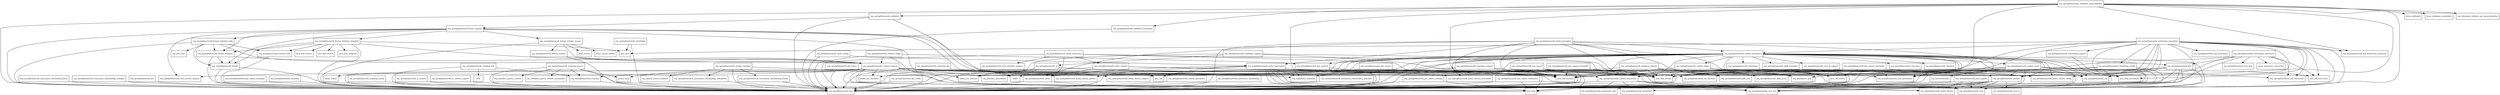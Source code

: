 digraph spring_context_5_2_0_RC1_package_dependencies {
  node [shape = box, fontsize=10.0];
  org_springframework_cache -> java_lang;
  org_springframework_cache -> org_springframework_lang;
  org_springframework_cache_annotation -> java_lang;
  org_springframework_cache_annotation -> java_lang_invoke;
  org_springframework_cache_annotation -> java_util_function;
  org_springframework_cache_annotation -> java_util_stream;
  org_springframework_cache_annotation -> org_aopalliance_aop;
  org_springframework_cache_annotation -> org_springframework_cache;
  org_springframework_cache_annotation -> org_springframework_cache_interceptor;
  org_springframework_cache_annotation -> org_springframework_context_annotation;
  org_springframework_cache_annotation -> org_springframework_core_annotation;
  org_springframework_cache_annotation -> org_springframework_lang;
  org_springframework_cache_concurrent -> java_lang_invoke;
  org_springframework_cache_concurrent -> java_util_function;
  org_springframework_cache_concurrent -> org_springframework_cache;
  org_springframework_cache_concurrent -> org_springframework_cache_support;
  org_springframework_cache_concurrent -> org_springframework_core_serializer_support;
  org_springframework_cache_concurrent -> org_springframework_lang;
  org_springframework_cache_config -> org_springframework_cache_interceptor;
  org_springframework_cache_config -> org_springframework_lang;
  org_springframework_cache_interceptor -> java_lang;
  org_springframework_cache_interceptor -> java_lang_invoke;
  org_springframework_cache_interceptor -> java_util;
  org_springframework_cache_interceptor -> java_util_function;
  org_springframework_cache_interceptor -> org_aopalliance_aop;
  org_springframework_cache_interceptor -> org_aopalliance_intercept;
  org_springframework_cache_interceptor -> org_springframework_beans_factory;
  org_springframework_cache_interceptor -> org_springframework_beans_factory_annotation;
  org_springframework_cache_interceptor -> org_springframework_cache;
  org_springframework_cache_interceptor -> org_springframework_context_expression;
  org_springframework_cache_interceptor -> org_springframework_core;
  org_springframework_cache_interceptor -> org_springframework_expression;
  org_springframework_cache_interceptor -> org_springframework_lang;
  org_springframework_cache_interceptor -> org_springframework_util_function;
  org_springframework_cache_support -> java_lang_invoke;
  org_springframework_cache_support -> java_util_function;
  org_springframework_cache_support -> org_springframework_cache;
  org_springframework_cache_support -> org_springframework_lang;
  org_springframework_context -> java_lang;
  org_springframework_context -> org_springframework_beans_factory;
  org_springframework_context -> org_springframework_core;
  org_springframework_context -> org_springframework_core_env;
  org_springframework_context -> org_springframework_core_io;
  org_springframework_context -> org_springframework_lang;
  org_springframework_context_annotation -> java_lang;
  org_springframework_context_annotation -> java_lang_annotation;
  org_springframework_context_annotation -> java_lang_invoke;
  org_springframework_context_annotation -> java_util;
  org_springframework_context_annotation -> java_util_function;
  org_springframework_context_annotation -> kotlin;
  org_springframework_context_annotation -> kotlin_jvm_functions;
  org_springframework_context_annotation -> kotlin_jvm_internal;
  org_springframework_context_annotation -> org_jetbrains_annotations;
  org_springframework_context_annotation -> org_springframework_beans_factory;
  org_springframework_context_annotation -> org_springframework_beans_factory_annotation;
  org_springframework_context_annotation -> org_springframework_beans_factory_config;
  org_springframework_context_annotation -> org_springframework_beans_factory_groovy;
  org_springframework_context_annotation -> org_springframework_beans_factory_support;
  org_springframework_context_annotation -> org_springframework_cglib_core;
  org_springframework_context_annotation -> org_springframework_cglib_proxy;
  org_springframework_context_annotation -> org_springframework_cglib_transform;
  org_springframework_context_annotation -> org_springframework_context;
  org_springframework_context_annotation -> org_springframework_context_event;
  org_springframework_context_annotation -> org_springframework_context_index;
  org_springframework_context_annotation -> org_springframework_core;
  org_springframework_context_annotation -> org_springframework_core_annotation;
  org_springframework_context_annotation -> org_springframework_core_env;
  org_springframework_context_annotation -> org_springframework_core_io_support;
  org_springframework_context_annotation -> org_springframework_core_type;
  org_springframework_context_annotation -> org_springframework_jmx_support;
  org_springframework_context_annotation -> org_springframework_jndi;
  org_springframework_context_annotation -> org_springframework_lang;
  org_springframework_context_annotation -> org_springframework_objenesis;
  org_springframework_context_annotation -> org_springframework_stereotype;
  org_springframework_context_annotation -> org_springframework_util;
  org_springframework_context_config -> org_springframework_context_support;
  org_springframework_context_config -> org_springframework_core_env;
  org_springframework_context_config -> org_springframework_jmx_support;
  org_springframework_context_config -> org_springframework_lang;
  org_springframework_context_event -> java_lang_invoke;
  org_springframework_context_event -> java_util_concurrent;
  org_springframework_context_event -> java_util_function;
  org_springframework_context_event -> org_aopalliance_intercept;
  org_springframework_context_event -> org_reactivestreams;
  org_springframework_context_event -> org_springframework_beans_factory;
  org_springframework_context_event -> org_springframework_context;
  org_springframework_context_event -> org_springframework_context_expression;
  org_springframework_context_event -> org_springframework_core;
  org_springframework_context_event -> org_springframework_core_annotation;
  org_springframework_context_event -> org_springframework_expression;
  org_springframework_context_event -> org_springframework_lang;
  org_springframework_context_event -> org_springframework_util;
  org_springframework_context_event -> org_springframework_util_concurrent;
  org_springframework_context_expression -> org_springframework_core;
  org_springframework_context_expression -> org_springframework_core_env;
  org_springframework_context_expression -> org_springframework_expression;
  org_springframework_context_expression -> org_springframework_expression_spel;
  org_springframework_context_expression -> org_springframework_lang;
  org_springframework_context_i18n -> org_springframework_lang;
  org_springframework_context_index -> java_lang_invoke;
  org_springframework_context_index -> java_util_function;
  org_springframework_context_index -> java_util_stream;
  org_springframework_context_index -> org_springframework_core;
  org_springframework_context_index -> org_springframework_lang;
  org_springframework_context_index -> org_springframework_util;
  org_springframework_context_support -> groovy_lang;
  org_springframework_context_support -> java_lang_invoke;
  org_springframework_context_support -> java_util_function;
  org_springframework_context_support -> kotlin;
  org_springframework_context_support -> kotlin_jvm_functions;
  org_springframework_context_support -> kotlin_jvm_internal;
  org_springframework_context_support -> kotlin_reflect;
  org_springframework_context_support -> org_jetbrains_annotations;
  org_springframework_context_support -> org_springframework_beans_factory;
  org_springframework_context_support -> org_springframework_beans_factory_config;
  org_springframework_context_support -> org_springframework_beans_factory_groovy;
  org_springframework_context_support -> org_springframework_beans_factory_support;
  org_springframework_context_support -> org_springframework_context;
  org_springframework_context_support -> org_springframework_core;
  org_springframework_context_support -> org_springframework_core_convert_support;
  org_springframework_context_support -> org_springframework_core_env;
  org_springframework_context_support -> org_springframework_lang;
  org_springframework_context_weaving -> org_aspectj_weaver_loadtime;
  org_springframework_context_weaving -> org_springframework_beans_factory;
  org_springframework_context_weaving -> org_springframework_instrument_classloading_tomcat;
  org_springframework_context_weaving -> org_springframework_instrument_classloading_websphere;
  org_springframework_context_weaving -> org_springframework_lang;
  org_springframework_ejb_access -> org_aopalliance_intercept;
  org_springframework_ejb_access -> org_springframework_lang;
  org_springframework_ejb_config -> org_springframework_lang;
  org_springframework_format -> java_lang;
  org_springframework_format -> org_springframework_lang;
  org_springframework_format_annotation -> org_springframework_lang;
  org_springframework_format_datetime -> org_springframework_context_support;
  org_springframework_format_datetime -> org_springframework_format;
  org_springframework_format_datetime -> org_springframework_lang;
  org_springframework_format_datetime_joda -> org_joda_time;
  org_springframework_format_datetime_joda -> org_springframework_context_i18n;
  org_springframework_format_datetime_joda -> org_springframework_context_support;
  org_springframework_format_datetime_joda -> org_springframework_format;
  org_springframework_format_datetime_joda -> org_springframework_format_datetime;
  org_springframework_format_datetime_joda -> org_springframework_lang;
  org_springframework_format_datetime_standard -> java_time;
  org_springframework_format_datetime_standard -> java_time_chrono;
  org_springframework_format_datetime_standard -> java_time_format;
  org_springframework_format_datetime_standard -> java_time_temporal;
  org_springframework_format_datetime_standard -> org_springframework_context_i18n;
  org_springframework_format_datetime_standard -> org_springframework_context_support;
  org_springframework_format_datetime_standard -> org_springframework_format;
  org_springframework_format_datetime_standard -> org_springframework_format_datetime;
  org_springframework_format_datetime_standard -> org_springframework_lang;
  org_springframework_format_number -> org_springframework_context_support;
  org_springframework_format_number -> org_springframework_lang;
  org_springframework_format_number_money -> javax_money;
  org_springframework_format_number_money -> javax_money_format;
  org_springframework_format_number_money -> org_springframework_context_support;
  org_springframework_format_number_money -> org_springframework_format_number;
  org_springframework_format_number_money -> org_springframework_lang;
  org_springframework_format_support -> java_lang_invoke;
  org_springframework_format_support -> java_util_function;
  org_springframework_format_support -> org_springframework_context;
  org_springframework_format_support -> org_springframework_core;
  org_springframework_format_support -> org_springframework_core_convert_support;
  org_springframework_format_support -> org_springframework_format;
  org_springframework_format_support -> org_springframework_format_datetime;
  org_springframework_format_support -> org_springframework_format_datetime_joda;
  org_springframework_format_support -> org_springframework_format_datetime_standard;
  org_springframework_format_support -> org_springframework_format_number_money;
  org_springframework_format_support -> org_springframework_lang;
  org_springframework_instrument_classloading -> org_springframework_lang;
  org_springframework_instrument_classloading_glassfish -> org_springframework_lang;
  org_springframework_instrument_classloading_jboss -> org_springframework_lang;
  org_springframework_instrument_classloading_tomcat -> org_springframework_lang;
  org_springframework_instrument_classloading_weblogic -> org_springframework_lang;
  org_springframework_instrument_classloading_websphere -> org_springframework_lang;
  org_springframework_jmx -> org_springframework_lang;
  org_springframework_jmx_access -> org_aopalliance_intercept;
  org_springframework_jmx_access -> org_springframework_core;
  org_springframework_jmx_access -> org_springframework_lang;
  org_springframework_jmx_export -> java_lang;
  org_springframework_jmx_export -> java_lang_invoke;
  org_springframework_jmx_export -> java_util_function;
  org_springframework_jmx_export -> org_springframework_beans_factory;
  org_springframework_jmx_export -> org_springframework_lang;
  org_springframework_jmx_export_annotation -> java_lang_annotation;
  org_springframework_jmx_export_annotation -> java_lang_invoke;
  org_springframework_jmx_export_annotation -> java_util_function;
  org_springframework_jmx_export_annotation -> java_util_stream;
  org_springframework_jmx_export_annotation -> org_springframework_beans_factory_config;
  org_springframework_jmx_export_annotation -> org_springframework_core_annotation;
  org_springframework_jmx_export_annotation -> org_springframework_lang;
  org_springframework_jmx_export_assembler -> java_lang_invoke;
  org_springframework_jmx_export_assembler -> java_util_function;
  org_springframework_jmx_export_assembler -> org_springframework_core;
  org_springframework_jmx_export_assembler -> org_springframework_lang;
  org_springframework_jmx_export_metadata -> org_springframework_lang;
  org_springframework_jmx_export_naming -> java_lang;
  org_springframework_jmx_export_naming -> org_springframework_lang;
  org_springframework_jmx_export_notification -> java_lang;
  org_springframework_jmx_export_notification -> org_springframework_beans_factory;
  org_springframework_jmx_export_notification -> org_springframework_lang;
  org_springframework_jmx_support -> org_springframework_lang;
  org_springframework_jndi -> java_lang;
  org_springframework_jndi -> java_lang_invoke;
  org_springframework_jndi -> org_aopalliance_aop;
  org_springframework_jndi -> org_aopalliance_intercept;
  org_springframework_jndi -> org_springframework_core;
  org_springframework_jndi -> org_springframework_core_env;
  org_springframework_jndi -> org_springframework_lang;
  org_springframework_jndi_support -> org_springframework_beans_factory;
  org_springframework_jndi_support -> org_springframework_core;
  org_springframework_jndi_support -> org_springframework_lang;
  org_springframework_remoting -> org_springframework_lang;
  org_springframework_remoting_rmi -> org_aopalliance_intercept;
  org_springframework_remoting_rmi -> org_springframework_lang;
  org_springframework_remoting_support -> java_lang_invoke;
  org_springframework_remoting_support -> java_util_function;
  org_springframework_remoting_support -> org_aopalliance_aop;
  org_springframework_remoting_support -> org_aopalliance_intercept;
  org_springframework_remoting_support -> org_springframework_lang;
  org_springframework_scheduling -> java_time;
  org_springframework_scheduling -> org_springframework_lang;
  org_springframework_scheduling_annotation -> java_lang;
  org_springframework_scheduling_annotation -> java_lang_annotation;
  org_springframework_scheduling_annotation -> java_lang_invoke;
  org_springframework_scheduling_annotation -> java_time;
  org_springframework_scheduling_annotation -> java_util_concurrent;
  org_springframework_scheduling_annotation -> java_util_function;
  org_springframework_scheduling_annotation -> org_aopalliance_aop;
  org_springframework_scheduling_annotation -> org_springframework_aop_framework_autoproxy;
  org_springframework_scheduling_annotation -> org_springframework_aop_interceptor;
  org_springframework_scheduling_annotation -> org_springframework_beans_factory;
  org_springframework_scheduling_annotation -> org_springframework_beans_factory_config;
  org_springframework_scheduling_annotation -> org_springframework_context;
  org_springframework_scheduling_annotation -> org_springframework_context_annotation;
  org_springframework_scheduling_annotation -> org_springframework_core;
  org_springframework_scheduling_annotation -> org_springframework_core_annotation;
  org_springframework_scheduling_annotation -> org_springframework_lang;
  org_springframework_scheduling_annotation -> org_springframework_scheduling_config;
  org_springframework_scheduling_annotation -> org_springframework_scheduling_support;
  org_springframework_scheduling_annotation -> org_springframework_util_concurrent;
  org_springframework_scheduling_annotation -> org_springframework_util_function;
  org_springframework_scheduling_concurrent -> java_lang_invoke;
  org_springframework_scheduling_concurrent -> java_util_concurrent;
  org_springframework_scheduling_concurrent -> javax_enterprise_concurrent;
  org_springframework_scheduling_concurrent -> org_springframework_core_task;
  org_springframework_scheduling_concurrent -> org_springframework_jndi;
  org_springframework_scheduling_concurrent -> org_springframework_lang;
  org_springframework_scheduling_concurrent -> org_springframework_util;
  org_springframework_scheduling_concurrent -> org_springframework_util_concurrent;
  org_springframework_scheduling_config -> java_lang_invoke;
  org_springframework_scheduling_config -> java_util_function;
  org_springframework_scheduling_config -> org_springframework_beans_factory;
  org_springframework_scheduling_config -> org_springframework_lang;
  org_springframework_scheduling_support -> org_springframework_lang;
  org_springframework_scripting -> org_springframework_lang;
  org_springframework_scripting_bsh -> bsh;
  org_springframework_scripting_bsh -> org_springframework_lang;
  org_springframework_scripting_bsh -> org_springframework_scripting;
  org_springframework_scripting_config -> org_springframework_lang;
  org_springframework_scripting_groovy -> groovy_lang;
  org_springframework_scripting_groovy -> java_lang;
  org_springframework_scripting_groovy -> org_codehaus_groovy_control;
  org_springframework_scripting_groovy -> org_codehaus_groovy_control_customizers;
  org_springframework_scripting_groovy -> org_springframework_lang;
  org_springframework_scripting_groovy -> org_springframework_scripting;
  org_springframework_scripting_support -> java_lang_invoke;
  org_springframework_scripting_support -> java_util_function;
  org_springframework_scripting_support -> org_aopalliance_aop;
  org_springframework_scripting_support -> org_springframework_cglib_core;
  org_springframework_scripting_support -> org_springframework_cglib_proxy;
  org_springframework_scripting_support -> org_springframework_lang;
  org_springframework_scripting_support -> org_springframework_scripting;
  org_springframework_stereotype -> org_springframework_core_annotation;
  org_springframework_stereotype -> org_springframework_lang;
  org_springframework_ui -> java_lang_invoke;
  org_springframework_ui -> java_util_function;
  org_springframework_ui -> kotlin;
  org_springframework_ui -> kotlin_jvm_internal;
  org_springframework_ui -> org_jetbrains_annotations;
  org_springframework_ui -> org_springframework_lang;
  org_springframework_ui_context -> org_springframework_lang;
  org_springframework_ui_context_support -> org_springframework_lang;
  org_springframework_validation -> java_util;
  org_springframework_validation -> org_springframework_format_support;
  org_springframework_validation -> org_springframework_lang;
  org_springframework_validation_annotation -> org_springframework_lang;
  org_springframework_validation_beanvalidation -> java_lang_invoke;
  org_springframework_validation_beanvalidation -> java_util_function;
  org_springframework_validation_beanvalidation -> javax_validation;
  org_springframework_validation_beanvalidation -> javax_validation_executable;
  org_springframework_validation_beanvalidation -> org_aopalliance_aop;
  org_springframework_validation_beanvalidation -> org_aopalliance_intercept;
  org_springframework_validation_beanvalidation -> org_hibernate_validator_spi_resourceloading;
  org_springframework_validation_beanvalidation -> org_springframework_aop_framework_autoproxy;
  org_springframework_validation_beanvalidation -> org_springframework_core;
  org_springframework_validation_beanvalidation -> org_springframework_lang;
  org_springframework_validation_beanvalidation -> org_springframework_validation;
  org_springframework_validation_beanvalidation -> org_springframework_validation_annotation;
  org_springframework_validation_support -> java_lang_invoke;
  org_springframework_validation_support -> java_util_function;
  org_springframework_validation_support -> org_springframework_lang;
  org_springframework_validation_support -> org_springframework_ui;
}
